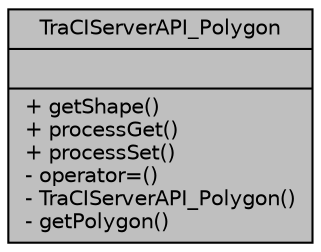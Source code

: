 digraph "TraCIServerAPI_Polygon"
{
  edge [fontname="Helvetica",fontsize="10",labelfontname="Helvetica",labelfontsize="10"];
  node [fontname="Helvetica",fontsize="10",shape=record];
  Node1 [label="{TraCIServerAPI_Polygon\n||+ getShape()\l+ processGet()\l+ processSet()\l- operator=()\l- TraCIServerAPI_Polygon()\l- getPolygon()\l}",height=0.2,width=0.4,color="black", fillcolor="grey75", style="filled", fontcolor="black"];
}
